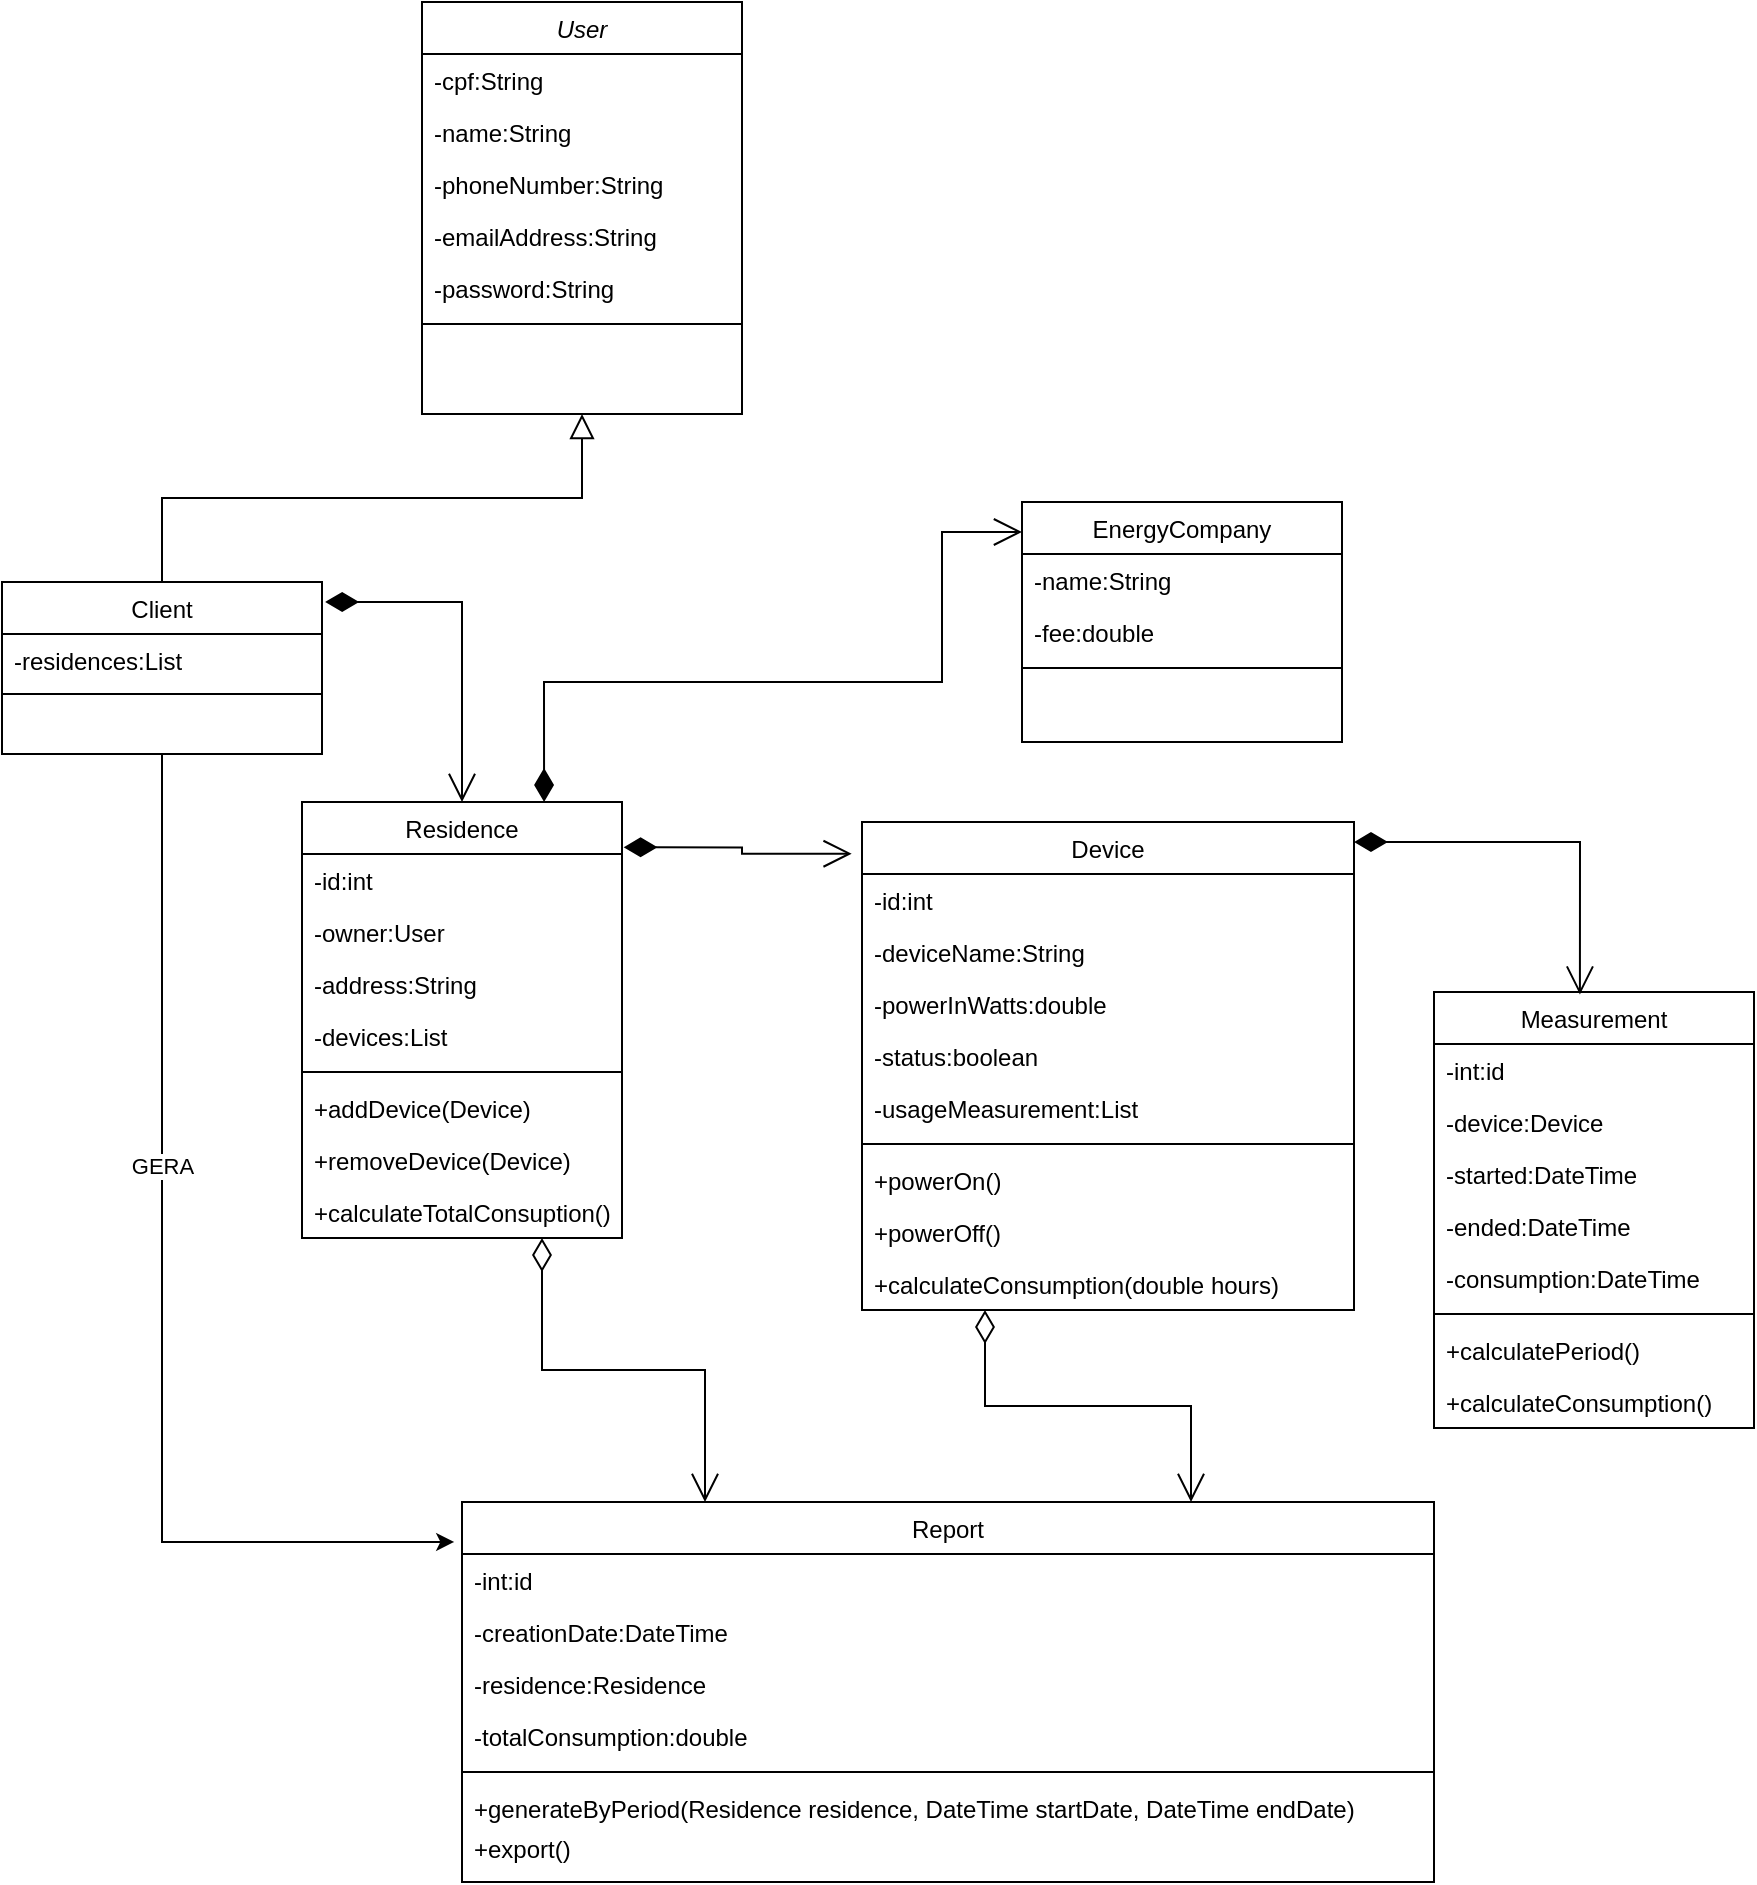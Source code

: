 <mxfile version="24.8.6">
  <diagram id="C5RBs43oDa-KdzZeNtuy" name="Page-1">
    <mxGraphModel dx="1434" dy="738" grid="1" gridSize="10" guides="1" tooltips="1" connect="1" arrows="1" fold="1" page="1" pageScale="1" pageWidth="827" pageHeight="1169" math="0" shadow="0">
      <root>
        <mxCell id="WIyWlLk6GJQsqaUBKTNV-0" />
        <mxCell id="WIyWlLk6GJQsqaUBKTNV-1" parent="WIyWlLk6GJQsqaUBKTNV-0" />
        <mxCell id="zkfFHV4jXpPFQw0GAbJ--0" value="User" style="swimlane;fontStyle=2;align=center;verticalAlign=top;childLayout=stackLayout;horizontal=1;startSize=26;horizontalStack=0;resizeParent=1;resizeLast=0;collapsible=1;marginBottom=0;rounded=0;shadow=0;strokeWidth=1;" parent="WIyWlLk6GJQsqaUBKTNV-1" vertex="1">
          <mxGeometry x="224" y="50" width="160" height="206" as="geometry">
            <mxRectangle x="230" y="140" width="160" height="26" as="alternateBounds" />
          </mxGeometry>
        </mxCell>
        <mxCell id="DQsIjhbbwXrIY3qzcU36-1" value="-cpf:String" style="text;align=left;verticalAlign=top;spacingLeft=4;spacingRight=4;overflow=hidden;rotatable=0;points=[[0,0.5],[1,0.5]];portConstraint=eastwest;rounded=0;shadow=0;html=0;" parent="zkfFHV4jXpPFQw0GAbJ--0" vertex="1">
          <mxGeometry y="26" width="160" height="26" as="geometry" />
        </mxCell>
        <mxCell id="zkfFHV4jXpPFQw0GAbJ--1" value="-name:String " style="text;align=left;verticalAlign=top;spacingLeft=4;spacingRight=4;overflow=hidden;rotatable=0;points=[[0,0.5],[1,0.5]];portConstraint=eastwest;" parent="zkfFHV4jXpPFQw0GAbJ--0" vertex="1">
          <mxGeometry y="52" width="160" height="26" as="geometry" />
        </mxCell>
        <mxCell id="zkfFHV4jXpPFQw0GAbJ--2" value="-phoneNumber:String" style="text;align=left;verticalAlign=top;spacingLeft=4;spacingRight=4;overflow=hidden;rotatable=0;points=[[0,0.5],[1,0.5]];portConstraint=eastwest;rounded=0;shadow=0;html=0;" parent="zkfFHV4jXpPFQw0GAbJ--0" vertex="1">
          <mxGeometry y="78" width="160" height="26" as="geometry" />
        </mxCell>
        <mxCell id="zkfFHV4jXpPFQw0GAbJ--3" value="-emailAddress:String" style="text;align=left;verticalAlign=top;spacingLeft=4;spacingRight=4;overflow=hidden;rotatable=0;points=[[0,0.5],[1,0.5]];portConstraint=eastwest;rounded=0;shadow=0;html=0;" parent="zkfFHV4jXpPFQw0GAbJ--0" vertex="1">
          <mxGeometry y="104" width="160" height="26" as="geometry" />
        </mxCell>
        <mxCell id="DQsIjhbbwXrIY3qzcU36-2" value="-password:String" style="text;align=left;verticalAlign=top;spacingLeft=4;spacingRight=4;overflow=hidden;rotatable=0;points=[[0,0.5],[1,0.5]];portConstraint=eastwest;rounded=0;shadow=0;html=0;" parent="zkfFHV4jXpPFQw0GAbJ--0" vertex="1">
          <mxGeometry y="130" width="160" height="26" as="geometry" />
        </mxCell>
        <mxCell id="zkfFHV4jXpPFQw0GAbJ--4" value="" style="line;html=1;strokeWidth=1;align=left;verticalAlign=middle;spacingTop=-1;spacingLeft=3;spacingRight=3;rotatable=0;labelPosition=right;points=[];portConstraint=eastwest;" parent="zkfFHV4jXpPFQw0GAbJ--0" vertex="1">
          <mxGeometry y="156" width="160" height="10" as="geometry" />
        </mxCell>
        <mxCell id="zkfFHV4jXpPFQw0GAbJ--6" value="Client" style="swimlane;fontStyle=0;align=center;verticalAlign=top;childLayout=stackLayout;horizontal=1;startSize=26;horizontalStack=0;resizeParent=1;resizeLast=0;collapsible=1;marginBottom=0;rounded=0;shadow=0;strokeWidth=1;" parent="WIyWlLk6GJQsqaUBKTNV-1" vertex="1">
          <mxGeometry x="14" y="340" width="160" height="86" as="geometry">
            <mxRectangle x="110" y="260" width="160" height="26" as="alternateBounds" />
          </mxGeometry>
        </mxCell>
        <mxCell id="zkfFHV4jXpPFQw0GAbJ--7" value="-residences:List" style="text;align=left;verticalAlign=top;spacingLeft=4;spacingRight=4;overflow=hidden;rotatable=0;points=[[0,0.5],[1,0.5]];portConstraint=eastwest;" parent="zkfFHV4jXpPFQw0GAbJ--6" vertex="1">
          <mxGeometry y="26" width="160" height="26" as="geometry" />
        </mxCell>
        <mxCell id="zkfFHV4jXpPFQw0GAbJ--9" value="" style="line;html=1;strokeWidth=1;align=left;verticalAlign=middle;spacingTop=-1;spacingLeft=3;spacingRight=3;rotatable=0;labelPosition=right;points=[];portConstraint=eastwest;" parent="zkfFHV4jXpPFQw0GAbJ--6" vertex="1">
          <mxGeometry y="52" width="160" height="8" as="geometry" />
        </mxCell>
        <mxCell id="zkfFHV4jXpPFQw0GAbJ--12" value="" style="endArrow=block;endSize=10;endFill=0;shadow=0;strokeWidth=1;rounded=0;curved=0;edgeStyle=elbowEdgeStyle;elbow=vertical;" parent="WIyWlLk6GJQsqaUBKTNV-1" source="zkfFHV4jXpPFQw0GAbJ--6" target="zkfFHV4jXpPFQw0GAbJ--0" edge="1">
          <mxGeometry width="160" relative="1" as="geometry">
            <mxPoint x="204" y="133" as="sourcePoint" />
            <mxPoint x="204" y="133" as="targetPoint" />
          </mxGeometry>
        </mxCell>
        <mxCell id="DQsIjhbbwXrIY3qzcU36-3" value="Device" style="swimlane;fontStyle=0;align=center;verticalAlign=top;childLayout=stackLayout;horizontal=1;startSize=26;horizontalStack=0;resizeParent=1;resizeLast=0;collapsible=1;marginBottom=0;rounded=0;shadow=0;strokeWidth=1;" parent="WIyWlLk6GJQsqaUBKTNV-1" vertex="1">
          <mxGeometry x="444" y="460" width="246" height="244" as="geometry">
            <mxRectangle x="230" y="140" width="160" height="26" as="alternateBounds" />
          </mxGeometry>
        </mxCell>
        <mxCell id="QWr8_eCzyMpbNlNSif78-8" value="-id:int" style="text;align=left;verticalAlign=top;spacingLeft=4;spacingRight=4;overflow=hidden;rotatable=0;points=[[0,0.5],[1,0.5]];portConstraint=eastwest;rounded=0;shadow=0;html=0;" vertex="1" parent="DQsIjhbbwXrIY3qzcU36-3">
          <mxGeometry y="26" width="246" height="26" as="geometry" />
        </mxCell>
        <mxCell id="DQsIjhbbwXrIY3qzcU36-4" value="-deviceName:String" style="text;align=left;verticalAlign=top;spacingLeft=4;spacingRight=4;overflow=hidden;rotatable=0;points=[[0,0.5],[1,0.5]];portConstraint=eastwest;rounded=0;shadow=0;html=0;" parent="DQsIjhbbwXrIY3qzcU36-3" vertex="1">
          <mxGeometry y="52" width="246" height="26" as="geometry" />
        </mxCell>
        <mxCell id="DQsIjhbbwXrIY3qzcU36-5" value="-powerInWatts:double" style="text;align=left;verticalAlign=top;spacingLeft=4;spacingRight=4;overflow=hidden;rotatable=0;points=[[0,0.5],[1,0.5]];portConstraint=eastwest;" parent="DQsIjhbbwXrIY3qzcU36-3" vertex="1">
          <mxGeometry y="78" width="246" height="26" as="geometry" />
        </mxCell>
        <mxCell id="DQsIjhbbwXrIY3qzcU36-6" value="-status:boolean" style="text;align=left;verticalAlign=top;spacingLeft=4;spacingRight=4;overflow=hidden;rotatable=0;points=[[0,0.5],[1,0.5]];portConstraint=eastwest;rounded=0;shadow=0;html=0;" parent="DQsIjhbbwXrIY3qzcU36-3" vertex="1">
          <mxGeometry y="104" width="246" height="26" as="geometry" />
        </mxCell>
        <mxCell id="QWr8_eCzyMpbNlNSif78-1" value="-usageMeasurement:List" style="text;align=left;verticalAlign=top;spacingLeft=4;spacingRight=4;overflow=hidden;rotatable=0;points=[[0,0.5],[1,0.5]];portConstraint=eastwest;rounded=0;shadow=0;html=0;" vertex="1" parent="DQsIjhbbwXrIY3qzcU36-3">
          <mxGeometry y="130" width="246" height="26" as="geometry" />
        </mxCell>
        <mxCell id="DQsIjhbbwXrIY3qzcU36-9" value="" style="line;html=1;strokeWidth=1;align=left;verticalAlign=middle;spacingTop=-1;spacingLeft=3;spacingRight=3;rotatable=0;labelPosition=right;points=[];portConstraint=eastwest;" parent="DQsIjhbbwXrIY3qzcU36-3" vertex="1">
          <mxGeometry y="156" width="246" height="10" as="geometry" />
        </mxCell>
        <mxCell id="QWr8_eCzyMpbNlNSif78-26" value="+powerOn()" style="text;align=left;verticalAlign=top;spacingLeft=4;spacingRight=4;overflow=hidden;rotatable=0;points=[[0,0.5],[1,0.5]];portConstraint=eastwest;rounded=0;shadow=0;html=0;" vertex="1" parent="DQsIjhbbwXrIY3qzcU36-3">
          <mxGeometry y="166" width="246" height="26" as="geometry" />
        </mxCell>
        <mxCell id="QWr8_eCzyMpbNlNSif78-27" value="+powerOff()" style="text;align=left;verticalAlign=top;spacingLeft=4;spacingRight=4;overflow=hidden;rotatable=0;points=[[0,0.5],[1,0.5]];portConstraint=eastwest;rounded=0;shadow=0;html=0;" vertex="1" parent="DQsIjhbbwXrIY3qzcU36-3">
          <mxGeometry y="192" width="246" height="26" as="geometry" />
        </mxCell>
        <mxCell id="QWr8_eCzyMpbNlNSif78-28" value="+calculateConsumption(double hours)" style="text;align=left;verticalAlign=top;spacingLeft=4;spacingRight=4;overflow=hidden;rotatable=0;points=[[0,0.5],[1,0.5]];portConstraint=eastwest;rounded=0;shadow=0;html=0;" vertex="1" parent="DQsIjhbbwXrIY3qzcU36-3">
          <mxGeometry y="218" width="246" height="26" as="geometry" />
        </mxCell>
        <mxCell id="DQsIjhbbwXrIY3qzcU36-10" value="EnergyCompany" style="swimlane;fontStyle=0;align=center;verticalAlign=top;childLayout=stackLayout;horizontal=1;startSize=26;horizontalStack=0;resizeParent=1;resizeLast=0;collapsible=1;marginBottom=0;rounded=0;shadow=0;strokeWidth=1;" parent="WIyWlLk6GJQsqaUBKTNV-1" vertex="1">
          <mxGeometry x="524" y="300" width="160" height="120" as="geometry">
            <mxRectangle x="230" y="140" width="160" height="26" as="alternateBounds" />
          </mxGeometry>
        </mxCell>
        <mxCell id="DQsIjhbbwXrIY3qzcU36-11" value="-name:String" style="text;align=left;verticalAlign=top;spacingLeft=4;spacingRight=4;overflow=hidden;rotatable=0;points=[[0,0.5],[1,0.5]];portConstraint=eastwest;rounded=0;shadow=0;html=0;" parent="DQsIjhbbwXrIY3qzcU36-10" vertex="1">
          <mxGeometry y="26" width="160" height="26" as="geometry" />
        </mxCell>
        <mxCell id="DQsIjhbbwXrIY3qzcU36-12" value="-fee:double" style="text;align=left;verticalAlign=top;spacingLeft=4;spacingRight=4;overflow=hidden;rotatable=0;points=[[0,0.5],[1,0.5]];portConstraint=eastwest;" parent="DQsIjhbbwXrIY3qzcU36-10" vertex="1">
          <mxGeometry y="52" width="160" height="26" as="geometry" />
        </mxCell>
        <mxCell id="DQsIjhbbwXrIY3qzcU36-16" value="" style="line;html=1;strokeWidth=1;align=left;verticalAlign=middle;spacingTop=-1;spacingLeft=3;spacingRight=3;rotatable=0;labelPosition=right;points=[];portConstraint=eastwest;" parent="DQsIjhbbwXrIY3qzcU36-10" vertex="1">
          <mxGeometry y="78" width="160" height="10" as="geometry" />
        </mxCell>
        <mxCell id="DQsIjhbbwXrIY3qzcU36-17" value="Residence" style="swimlane;fontStyle=0;align=center;verticalAlign=top;childLayout=stackLayout;horizontal=1;startSize=26;horizontalStack=0;resizeParent=1;resizeLast=0;collapsible=1;marginBottom=0;rounded=0;shadow=0;strokeWidth=1;" parent="WIyWlLk6GJQsqaUBKTNV-1" vertex="1">
          <mxGeometry x="164" y="450" width="160" height="218" as="geometry">
            <mxRectangle x="230" y="140" width="160" height="26" as="alternateBounds" />
          </mxGeometry>
        </mxCell>
        <mxCell id="QWr8_eCzyMpbNlNSif78-9" value="-id:int" style="text;align=left;verticalAlign=top;spacingLeft=4;spacingRight=4;overflow=hidden;rotatable=0;points=[[0,0.5],[1,0.5]];portConstraint=eastwest;rounded=0;shadow=0;html=0;" vertex="1" parent="DQsIjhbbwXrIY3qzcU36-17">
          <mxGeometry y="26" width="160" height="26" as="geometry" />
        </mxCell>
        <mxCell id="DQsIjhbbwXrIY3qzcU36-18" value="-owner:User" style="text;align=left;verticalAlign=top;spacingLeft=4;spacingRight=4;overflow=hidden;rotatable=0;points=[[0,0.5],[1,0.5]];portConstraint=eastwest;rounded=0;shadow=0;html=0;" parent="DQsIjhbbwXrIY3qzcU36-17" vertex="1">
          <mxGeometry y="52" width="160" height="26" as="geometry" />
        </mxCell>
        <mxCell id="DQsIjhbbwXrIY3qzcU36-19" value="-address:String" style="text;align=left;verticalAlign=top;spacingLeft=4;spacingRight=4;overflow=hidden;rotatable=0;points=[[0,0.5],[1,0.5]];portConstraint=eastwest;" parent="DQsIjhbbwXrIY3qzcU36-17" vertex="1">
          <mxGeometry y="78" width="160" height="26" as="geometry" />
        </mxCell>
        <mxCell id="DQsIjhbbwXrIY3qzcU36-22" value="-devices:List" style="text;align=left;verticalAlign=top;spacingLeft=4;spacingRight=4;overflow=hidden;rotatable=0;points=[[0,0.5],[1,0.5]];portConstraint=eastwest;" parent="DQsIjhbbwXrIY3qzcU36-17" vertex="1">
          <mxGeometry y="104" width="160" height="26" as="geometry" />
        </mxCell>
        <mxCell id="DQsIjhbbwXrIY3qzcU36-21" value="" style="line;html=1;strokeWidth=1;align=left;verticalAlign=middle;spacingTop=-1;spacingLeft=3;spacingRight=3;rotatable=0;labelPosition=right;points=[];portConstraint=eastwest;" parent="DQsIjhbbwXrIY3qzcU36-17" vertex="1">
          <mxGeometry y="130" width="160" height="10" as="geometry" />
        </mxCell>
        <mxCell id="QWr8_eCzyMpbNlNSif78-23" value="+addDevice(Device)" style="text;align=left;verticalAlign=top;spacingLeft=4;spacingRight=4;overflow=hidden;rotatable=0;points=[[0,0.5],[1,0.5]];portConstraint=eastwest;" vertex="1" parent="DQsIjhbbwXrIY3qzcU36-17">
          <mxGeometry y="140" width="160" height="26" as="geometry" />
        </mxCell>
        <mxCell id="QWr8_eCzyMpbNlNSif78-24" value="+removeDevice(Device)" style="text;align=left;verticalAlign=top;spacingLeft=4;spacingRight=4;overflow=hidden;rotatable=0;points=[[0,0.5],[1,0.5]];portConstraint=eastwest;" vertex="1" parent="DQsIjhbbwXrIY3qzcU36-17">
          <mxGeometry y="166" width="160" height="26" as="geometry" />
        </mxCell>
        <mxCell id="QWr8_eCzyMpbNlNSif78-25" value="+calculateTotalConsuption()" style="text;align=left;verticalAlign=top;spacingLeft=4;spacingRight=4;overflow=hidden;rotatable=0;points=[[0,0.5],[1,0.5]];portConstraint=eastwest;" vertex="1" parent="DQsIjhbbwXrIY3qzcU36-17">
          <mxGeometry y="192" width="160" height="26" as="geometry" />
        </mxCell>
        <mxCell id="DQsIjhbbwXrIY3qzcU36-25" value="" style="endArrow=open;html=1;endSize=12;startArrow=diamondThin;startSize=14;startFill=1;edgeStyle=orthogonalEdgeStyle;align=left;verticalAlign=bottom;rounded=0;exitX=1.01;exitY=0.116;exitDx=0;exitDy=0;exitPerimeter=0;" parent="WIyWlLk6GJQsqaUBKTNV-1" source="zkfFHV4jXpPFQw0GAbJ--6" target="DQsIjhbbwXrIY3qzcU36-17" edge="1">
          <mxGeometry x="-0.649" y="19" relative="1" as="geometry">
            <mxPoint x="204" y="360" as="sourcePoint" />
            <mxPoint x="334" y="360" as="targetPoint" />
            <Array as="points">
              <mxPoint x="244" y="350" />
            </Array>
            <mxPoint as="offset" />
          </mxGeometry>
        </mxCell>
        <mxCell id="DQsIjhbbwXrIY3qzcU36-30" value="" style="endArrow=open;html=1;endSize=12;startArrow=diamondThin;startSize=14;startFill=1;edgeStyle=orthogonalEdgeStyle;align=left;verticalAlign=bottom;rounded=0;entryX=-0.021;entryY=0.065;entryDx=0;entryDy=0;exitX=1.005;exitY=0.104;exitDx=0;exitDy=0;exitPerimeter=0;entryPerimeter=0;" parent="WIyWlLk6GJQsqaUBKTNV-1" source="DQsIjhbbwXrIY3qzcU36-17" target="DQsIjhbbwXrIY3qzcU36-3" edge="1">
          <mxGeometry x="-1" y="3" relative="1" as="geometry">
            <mxPoint x="324" y="554" as="sourcePoint" />
            <mxPoint x="484" y="554" as="targetPoint" />
          </mxGeometry>
        </mxCell>
        <mxCell id="QWr8_eCzyMpbNlNSif78-4" value="Measurement" style="swimlane;fontStyle=0;align=center;verticalAlign=top;childLayout=stackLayout;horizontal=1;startSize=26;horizontalStack=0;resizeParent=1;resizeLast=0;collapsible=1;marginBottom=0;rounded=0;shadow=0;strokeWidth=1;" vertex="1" parent="WIyWlLk6GJQsqaUBKTNV-1">
          <mxGeometry x="730" y="545" width="160" height="218" as="geometry">
            <mxRectangle x="230" y="140" width="160" height="26" as="alternateBounds" />
          </mxGeometry>
        </mxCell>
        <mxCell id="QWr8_eCzyMpbNlNSif78-5" value="-int:id " style="text;align=left;verticalAlign=top;spacingLeft=4;spacingRight=4;overflow=hidden;rotatable=0;points=[[0,0.5],[1,0.5]];portConstraint=eastwest;rounded=0;shadow=0;html=0;" vertex="1" parent="QWr8_eCzyMpbNlNSif78-4">
          <mxGeometry y="26" width="160" height="26" as="geometry" />
        </mxCell>
        <mxCell id="QWr8_eCzyMpbNlNSif78-6" value="-device:Device" style="text;align=left;verticalAlign=top;spacingLeft=4;spacingRight=4;overflow=hidden;rotatable=0;points=[[0,0.5],[1,0.5]];portConstraint=eastwest;" vertex="1" parent="QWr8_eCzyMpbNlNSif78-4">
          <mxGeometry y="52" width="160" height="26" as="geometry" />
        </mxCell>
        <mxCell id="QWr8_eCzyMpbNlNSif78-11" value="-started:DateTime" style="text;align=left;verticalAlign=top;spacingLeft=4;spacingRight=4;overflow=hidden;rotatable=0;points=[[0,0.5],[1,0.5]];portConstraint=eastwest;" vertex="1" parent="QWr8_eCzyMpbNlNSif78-4">
          <mxGeometry y="78" width="160" height="26" as="geometry" />
        </mxCell>
        <mxCell id="QWr8_eCzyMpbNlNSif78-12" value="-ended:DateTime" style="text;align=left;verticalAlign=top;spacingLeft=4;spacingRight=4;overflow=hidden;rotatable=0;points=[[0,0.5],[1,0.5]];portConstraint=eastwest;" vertex="1" parent="QWr8_eCzyMpbNlNSif78-4">
          <mxGeometry y="104" width="160" height="26" as="geometry" />
        </mxCell>
        <mxCell id="QWr8_eCzyMpbNlNSif78-13" value="-consumption:DateTime" style="text;align=left;verticalAlign=top;spacingLeft=4;spacingRight=4;overflow=hidden;rotatable=0;points=[[0,0.5],[1,0.5]];portConstraint=eastwest;" vertex="1" parent="QWr8_eCzyMpbNlNSif78-4">
          <mxGeometry y="130" width="160" height="26" as="geometry" />
        </mxCell>
        <mxCell id="QWr8_eCzyMpbNlNSif78-7" value="" style="line;html=1;strokeWidth=1;align=left;verticalAlign=middle;spacingTop=-1;spacingLeft=3;spacingRight=3;rotatable=0;labelPosition=right;points=[];portConstraint=eastwest;" vertex="1" parent="QWr8_eCzyMpbNlNSif78-4">
          <mxGeometry y="156" width="160" height="10" as="geometry" />
        </mxCell>
        <mxCell id="QWr8_eCzyMpbNlNSif78-29" value="+calculatePeriod()" style="text;align=left;verticalAlign=top;spacingLeft=4;spacingRight=4;overflow=hidden;rotatable=0;points=[[0,0.5],[1,0.5]];portConstraint=eastwest;" vertex="1" parent="QWr8_eCzyMpbNlNSif78-4">
          <mxGeometry y="166" width="160" height="26" as="geometry" />
        </mxCell>
        <mxCell id="QWr8_eCzyMpbNlNSif78-30" value="+calculateConsumption()" style="text;align=left;verticalAlign=top;spacingLeft=4;spacingRight=4;overflow=hidden;rotatable=0;points=[[0,0.5],[1,0.5]];portConstraint=eastwest;" vertex="1" parent="QWr8_eCzyMpbNlNSif78-4">
          <mxGeometry y="192" width="160" height="26" as="geometry" />
        </mxCell>
        <mxCell id="QWr8_eCzyMpbNlNSif78-2" value="" style="endArrow=open;html=1;endSize=12;startArrow=diamondThin;startSize=14;startFill=1;edgeStyle=orthogonalEdgeStyle;align=left;verticalAlign=bottom;rounded=0;exitX=0.688;exitY=0.023;exitDx=0;exitDy=0;exitPerimeter=0;entryX=0;entryY=0.125;entryDx=0;entryDy=0;entryPerimeter=0;" edge="1" parent="WIyWlLk6GJQsqaUBKTNV-1" target="DQsIjhbbwXrIY3qzcU36-10">
          <mxGeometry x="-1" y="3" relative="1" as="geometry">
            <mxPoint x="285.04" y="449.998" as="sourcePoint" />
            <mxPoint x="684" y="423.02" as="targetPoint" />
            <Array as="points">
              <mxPoint x="285" y="390" />
              <mxPoint x="484" y="390" />
              <mxPoint x="484" y="315" />
            </Array>
          </mxGeometry>
        </mxCell>
        <mxCell id="QWr8_eCzyMpbNlNSif78-15" value="Report" style="swimlane;fontStyle=0;align=center;verticalAlign=top;childLayout=stackLayout;horizontal=1;startSize=26;horizontalStack=0;resizeParent=1;resizeLast=0;collapsible=1;marginBottom=0;rounded=0;shadow=0;strokeWidth=1;" vertex="1" parent="WIyWlLk6GJQsqaUBKTNV-1">
          <mxGeometry x="244" y="800" width="486" height="190" as="geometry">
            <mxRectangle x="230" y="140" width="160" height="26" as="alternateBounds" />
          </mxGeometry>
        </mxCell>
        <mxCell id="QWr8_eCzyMpbNlNSif78-16" value="-int:id" style="text;align=left;verticalAlign=top;spacingLeft=4;spacingRight=4;overflow=hidden;rotatable=0;points=[[0,0.5],[1,0.5]];portConstraint=eastwest;rounded=0;shadow=0;html=0;" vertex="1" parent="QWr8_eCzyMpbNlNSif78-15">
          <mxGeometry y="26" width="486" height="26" as="geometry" />
        </mxCell>
        <mxCell id="QWr8_eCzyMpbNlNSif78-17" value="-creationDate:DateTime" style="text;align=left;verticalAlign=top;spacingLeft=4;spacingRight=4;overflow=hidden;rotatable=0;points=[[0,0.5],[1,0.5]];portConstraint=eastwest;" vertex="1" parent="QWr8_eCzyMpbNlNSif78-15">
          <mxGeometry y="52" width="486" height="26" as="geometry" />
        </mxCell>
        <mxCell id="QWr8_eCzyMpbNlNSif78-19" value="-residence:Residence" style="text;align=left;verticalAlign=top;spacingLeft=4;spacingRight=4;overflow=hidden;rotatable=0;points=[[0,0.5],[1,0.5]];portConstraint=eastwest;" vertex="1" parent="QWr8_eCzyMpbNlNSif78-15">
          <mxGeometry y="78" width="486" height="26" as="geometry" />
        </mxCell>
        <mxCell id="QWr8_eCzyMpbNlNSif78-20" value="-totalConsumption:double" style="text;align=left;verticalAlign=top;spacingLeft=4;spacingRight=4;overflow=hidden;rotatable=0;points=[[0,0.5],[1,0.5]];portConstraint=eastwest;" vertex="1" parent="QWr8_eCzyMpbNlNSif78-15">
          <mxGeometry y="104" width="486" height="26" as="geometry" />
        </mxCell>
        <mxCell id="QWr8_eCzyMpbNlNSif78-18" value="" style="line;html=1;strokeWidth=1;align=left;verticalAlign=middle;spacingTop=-1;spacingLeft=3;spacingRight=3;rotatable=0;labelPosition=right;points=[];portConstraint=eastwest;" vertex="1" parent="QWr8_eCzyMpbNlNSif78-15">
          <mxGeometry y="130" width="486" height="10" as="geometry" />
        </mxCell>
        <mxCell id="QWr8_eCzyMpbNlNSif78-31" value="+generateByPeriod(Residence residence, DateTime startDate, DateTime endDate)" style="text;align=left;verticalAlign=top;spacingLeft=4;spacingRight=4;overflow=hidden;rotatable=0;points=[[0,0.5],[1,0.5]];portConstraint=eastwest;" vertex="1" parent="QWr8_eCzyMpbNlNSif78-15">
          <mxGeometry y="140" width="486" height="20" as="geometry" />
        </mxCell>
        <mxCell id="QWr8_eCzyMpbNlNSif78-32" value="+export()" style="text;align=left;verticalAlign=top;spacingLeft=4;spacingRight=4;overflow=hidden;rotatable=0;points=[[0,0.5],[1,0.5]];portConstraint=eastwest;" vertex="1" parent="QWr8_eCzyMpbNlNSif78-15">
          <mxGeometry y="160" width="486" height="20" as="geometry" />
        </mxCell>
        <mxCell id="QWr8_eCzyMpbNlNSif78-21" value="" style="endArrow=open;html=1;endSize=12;startArrow=diamondThin;startSize=14;startFill=0;edgeStyle=orthogonalEdgeStyle;align=left;verticalAlign=bottom;rounded=0;exitX=0.75;exitY=1;exitDx=0;exitDy=0;entryX=0.25;entryY=0;entryDx=0;entryDy=0;" edge="1" parent="WIyWlLk6GJQsqaUBKTNV-1" source="DQsIjhbbwXrIY3qzcU36-17" target="QWr8_eCzyMpbNlNSif78-15">
          <mxGeometry x="-1" y="3" relative="1" as="geometry">
            <mxPoint x="324" y="580" as="sourcePoint" />
            <mxPoint x="484" y="580" as="targetPoint" />
          </mxGeometry>
        </mxCell>
        <mxCell id="QWr8_eCzyMpbNlNSif78-22" value="" style="endArrow=open;html=1;endSize=12;startArrow=diamondThin;startSize=14;startFill=0;edgeStyle=orthogonalEdgeStyle;align=left;verticalAlign=bottom;rounded=0;exitX=0.25;exitY=1;exitDx=0;exitDy=0;entryX=0.75;entryY=0;entryDx=0;entryDy=0;" edge="1" parent="WIyWlLk6GJQsqaUBKTNV-1" source="DQsIjhbbwXrIY3qzcU36-3" target="QWr8_eCzyMpbNlNSif78-15">
          <mxGeometry x="-1" y="3" relative="1" as="geometry">
            <mxPoint x="294" y="626" as="sourcePoint" />
            <mxPoint x="294" y="810" as="targetPoint" />
          </mxGeometry>
        </mxCell>
        <mxCell id="QWr8_eCzyMpbNlNSif78-14" value="" style="endArrow=open;html=1;endSize=12;startArrow=diamondThin;startSize=14;startFill=1;edgeStyle=orthogonalEdgeStyle;align=left;verticalAlign=bottom;rounded=0;entryX=0.456;entryY=0.006;entryDx=0;entryDy=0;entryPerimeter=0;exitX=1;exitY=0.041;exitDx=0;exitDy=0;exitPerimeter=0;" edge="1" parent="WIyWlLk6GJQsqaUBKTNV-1" source="DQsIjhbbwXrIY3qzcU36-3" target="QWr8_eCzyMpbNlNSif78-4">
          <mxGeometry x="-1" y="3" relative="1" as="geometry">
            <mxPoint x="594" y="480" as="sourcePoint" />
            <mxPoint x="754" y="480" as="targetPoint" />
            <Array as="points">
              <mxPoint x="803" y="470" />
            </Array>
          </mxGeometry>
        </mxCell>
        <mxCell id="QWr8_eCzyMpbNlNSif78-33" style="edgeStyle=orthogonalEdgeStyle;rounded=0;orthogonalLoop=1;jettySize=auto;html=1;exitX=0.5;exitY=1;exitDx=0;exitDy=0;entryX=-0.008;entryY=0.105;entryDx=0;entryDy=0;entryPerimeter=0;" edge="1" parent="WIyWlLk6GJQsqaUBKTNV-1" source="zkfFHV4jXpPFQw0GAbJ--6" target="QWr8_eCzyMpbNlNSif78-15">
          <mxGeometry relative="1" as="geometry">
            <Array as="points">
              <mxPoint x="94" y="820" />
            </Array>
          </mxGeometry>
        </mxCell>
        <mxCell id="QWr8_eCzyMpbNlNSif78-34" value="GERA" style="edgeLabel;html=1;align=center;verticalAlign=middle;resizable=0;points=[];" vertex="1" connectable="0" parent="QWr8_eCzyMpbNlNSif78-33">
          <mxGeometry x="-0.237" relative="1" as="geometry">
            <mxPoint as="offset" />
          </mxGeometry>
        </mxCell>
      </root>
    </mxGraphModel>
  </diagram>
</mxfile>
